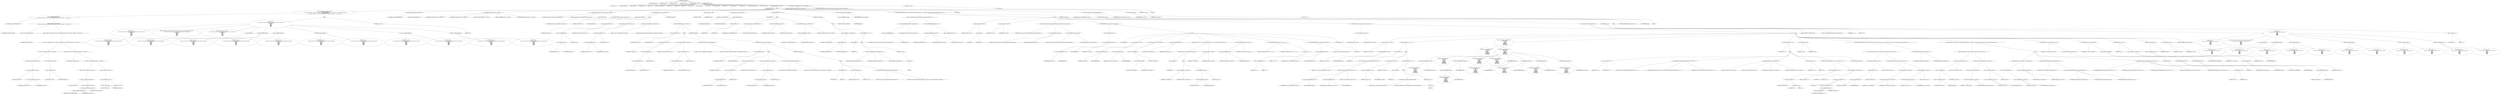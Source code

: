 digraph hostapd_notif_assoc {  
"1000119" [label = "(METHOD,hostapd_notif_assoc)" ]
"1000120" [label = "(PARAM,hostapd_data *hapd)" ]
"1000121" [label = "(PARAM,const u8 *addr)" ]
"1000122" [label = "(PARAM,const u8 *req_ies)" ]
"1000123" [label = "(PARAM,size_t req_ies_len)" ]
"1000124" [label = "(PARAM,int reassoc)" ]
"1000125" [label = "(BLOCK,,)" ]
"1000126" [label = "(LOCAL,v6: const u8 *)" ]
"1000127" [label = "(LOCAL,v7: hostapd_data *)" ]
"1000128" [label = "(LOCAL,v8: sta_info *)" ]
"1000129" [label = "(LOCAL,v9: sta_info *)" ]
"1000130" [label = "(LOCAL,v10: int)" ]
"1000131" [label = "(LOCAL,v11: wpa_state_machine *)" ]
"1000132" [label = "(LOCAL,v12: int)" ]
"1000133" [label = "(LOCAL,v13: int)" ]
"1000134" [label = "(LOCAL,v14: int)" ]
"1000135" [label = "(LOCAL,v15: int)" ]
"1000136" [label = "(LOCAL,v16: unsigned int)" ]
"1000137" [label = "(LOCAL,v17: u32)" ]
"1000138" [label = "(LOCAL,v18: wpa_event)" ]
"1000139" [label = "(LOCAL,v19: u8 *)" ]
"1000140" [label = "(LOCAL,wpa_ie_len: int)" ]
"1000141" [label = "(LOCAL,wpa_ie: u8 *)" ]
"1000142" [label = "(LOCAL,elems: ieee802_11_elems)" ]
"1000143" [label = "(LOCAL,eid: u8 [ 1080 ])" ]
"1000144" [label = "(CONTROL_STRUCTURE,if ( addr ),if ( addr ))" ]
"1000145" [label = "(IDENTIFIER,addr,if ( addr ))" ]
"1000146" [label = "(BLOCK,,)" ]
"1000147" [label = "(CONTROL_STRUCTURE,if ( is_multicast_ether_addr(addr)\n      || is_zero_ether_addr_0(addr)\n      || !(*(_DWORD *)hapd->own_addr ^ *(_DWORD *)addr | (unsigned __int16)(*(_WORD *)&hapd->own_addr[4] ^ *((_WORD *)addr + 2))) ),if ( is_multicast_ether_addr(addr)\n      || is_zero_ether_addr_0(addr)\n      || !(*(_DWORD *)hapd->own_addr ^ *(_DWORD *)addr | (unsigned __int16)(*(_WORD *)&hapd->own_addr[4] ^ *((_WORD *)addr + 2))) ))" ]
"1000148" [label = "(<operator>.logicalOr,is_multicast_ether_addr(addr)\n      || is_zero_ether_addr_0(addr)\n      || !(*(_DWORD *)hapd->own_addr ^ *(_DWORD *)addr | (unsigned __int16)(*(_WORD *)&hapd->own_addr[4] ^ *((_WORD *)addr + 2))))" ]
"1000149" [label = "(is_multicast_ether_addr,is_multicast_ether_addr(addr))" ]
"1000150" [label = "(IDENTIFIER,addr,is_multicast_ether_addr(addr))" ]
"1000151" [label = "(<operator>.logicalOr,is_zero_ether_addr_0(addr)\n      || !(*(_DWORD *)hapd->own_addr ^ *(_DWORD *)addr | (unsigned __int16)(*(_WORD *)&hapd->own_addr[4] ^ *((_WORD *)addr + 2))))" ]
"1000152" [label = "(is_zero_ether_addr_0,is_zero_ether_addr_0(addr))" ]
"1000153" [label = "(IDENTIFIER,addr,is_zero_ether_addr_0(addr))" ]
"1000154" [label = "(<operator>.logicalNot,!(*(_DWORD *)hapd->own_addr ^ *(_DWORD *)addr | (unsigned __int16)(*(_WORD *)&hapd->own_addr[4] ^ *((_WORD *)addr + 2))))" ]
"1000155" [label = "(<operator>.or,*(_DWORD *)hapd->own_addr ^ *(_DWORD *)addr | (unsigned __int16)(*(_WORD *)&hapd->own_addr[4] ^ *((_WORD *)addr + 2)))" ]
"1000156" [label = "(<operator>.or,*(_DWORD *)hapd->own_addr ^ *(_DWORD *)addr)" ]
"1000157" [label = "(<operator>.indirection,*(_DWORD *)hapd->own_addr)" ]
"1000158" [label = "(<operator>.cast,(_DWORD *)hapd->own_addr)" ]
"1000159" [label = "(UNKNOWN,_DWORD *,_DWORD *)" ]
"1000160" [label = "(<operator>.indirectFieldAccess,hapd->own_addr)" ]
"1000161" [label = "(IDENTIFIER,hapd,(_DWORD *)hapd->own_addr)" ]
"1000162" [label = "(FIELD_IDENTIFIER,own_addr,own_addr)" ]
"1000163" [label = "(<operator>.indirection,*(_DWORD *)addr)" ]
"1000164" [label = "(<operator>.cast,(_DWORD *)addr)" ]
"1000165" [label = "(UNKNOWN,_DWORD *,_DWORD *)" ]
"1000166" [label = "(IDENTIFIER,addr,(_DWORD *)addr)" ]
"1000167" [label = "(<operator>.cast,(unsigned __int16)(*(_WORD *)&hapd->own_addr[4] ^ *((_WORD *)addr + 2)))" ]
"1000168" [label = "(UNKNOWN,unsigned __int16,unsigned __int16)" ]
"1000169" [label = "(<operator>.or,*(_WORD *)&hapd->own_addr[4] ^ *((_WORD *)addr + 2))" ]
"1000170" [label = "(<operator>.indirection,*(_WORD *)&hapd->own_addr[4])" ]
"1000171" [label = "(<operator>.cast,(_WORD *)&hapd->own_addr[4])" ]
"1000172" [label = "(UNKNOWN,_WORD *,_WORD *)" ]
"1000173" [label = "(<operator>.addressOf,&hapd->own_addr[4])" ]
"1000174" [label = "(<operator>.indirectIndexAccess,hapd->own_addr[4])" ]
"1000175" [label = "(<operator>.indirectFieldAccess,hapd->own_addr)" ]
"1000176" [label = "(IDENTIFIER,hapd,(_WORD *)&hapd->own_addr[4])" ]
"1000177" [label = "(FIELD_IDENTIFIER,own_addr,own_addr)" ]
"1000178" [label = "(LITERAL,4,(_WORD *)&hapd->own_addr[4])" ]
"1000179" [label = "(<operator>.indirection,*((_WORD *)addr + 2))" ]
"1000180" [label = "(<operator>.addition,(_WORD *)addr + 2)" ]
"1000181" [label = "(<operator>.cast,(_WORD *)addr)" ]
"1000182" [label = "(UNKNOWN,_WORD *,_WORD *)" ]
"1000183" [label = "(IDENTIFIER,addr,(_WORD *)addr)" ]
"1000184" [label = "(LITERAL,2,(_WORD *)addr + 2)" ]
"1000185" [label = "(BLOCK,,)" ]
"1000186" [label = "(wpa_printf,wpa_printf(\n        2,\n        \"%s: Invalid SA=%02x:%02x:%02x:%02x:%02x:%02x in received indication - ignore this indication silently\",\n        \"hostapd_notif_assoc\",\n        *addr,\n        addr[1],\n        addr[2],\n        addr[3],\n        addr[4],\n        addr[5]))" ]
"1000187" [label = "(LITERAL,2,wpa_printf(\n        2,\n        \"%s: Invalid SA=%02x:%02x:%02x:%02x:%02x:%02x in received indication - ignore this indication silently\",\n        \"hostapd_notif_assoc\",\n        *addr,\n        addr[1],\n        addr[2],\n        addr[3],\n        addr[4],\n        addr[5]))" ]
"1000188" [label = "(LITERAL,\"%s: Invalid SA=%02x:%02x:%02x:%02x:%02x:%02x in received indication - ignore this indication silently\",wpa_printf(\n        2,\n        \"%s: Invalid SA=%02x:%02x:%02x:%02x:%02x:%02x in received indication - ignore this indication silently\",\n        \"hostapd_notif_assoc\",\n        *addr,\n        addr[1],\n        addr[2],\n        addr[3],\n        addr[4],\n        addr[5]))" ]
"1000189" [label = "(LITERAL,\"hostapd_notif_assoc\",wpa_printf(\n        2,\n        \"%s: Invalid SA=%02x:%02x:%02x:%02x:%02x:%02x in received indication - ignore this indication silently\",\n        \"hostapd_notif_assoc\",\n        *addr,\n        addr[1],\n        addr[2],\n        addr[3],\n        addr[4],\n        addr[5]))" ]
"1000190" [label = "(<operator>.indirection,*addr)" ]
"1000191" [label = "(IDENTIFIER,addr,wpa_printf(\n        2,\n        \"%s: Invalid SA=%02x:%02x:%02x:%02x:%02x:%02x in received indication - ignore this indication silently\",\n        \"hostapd_notif_assoc\",\n        *addr,\n        addr[1],\n        addr[2],\n        addr[3],\n        addr[4],\n        addr[5]))" ]
"1000192" [label = "(<operator>.indirectIndexAccess,addr[1])" ]
"1000193" [label = "(IDENTIFIER,addr,wpa_printf(\n        2,\n        \"%s: Invalid SA=%02x:%02x:%02x:%02x:%02x:%02x in received indication - ignore this indication silently\",\n        \"hostapd_notif_assoc\",\n        *addr,\n        addr[1],\n        addr[2],\n        addr[3],\n        addr[4],\n        addr[5]))" ]
"1000194" [label = "(LITERAL,1,wpa_printf(\n        2,\n        \"%s: Invalid SA=%02x:%02x:%02x:%02x:%02x:%02x in received indication - ignore this indication silently\",\n        \"hostapd_notif_assoc\",\n        *addr,\n        addr[1],\n        addr[2],\n        addr[3],\n        addr[4],\n        addr[5]))" ]
"1000195" [label = "(<operator>.indirectIndexAccess,addr[2])" ]
"1000196" [label = "(IDENTIFIER,addr,wpa_printf(\n        2,\n        \"%s: Invalid SA=%02x:%02x:%02x:%02x:%02x:%02x in received indication - ignore this indication silently\",\n        \"hostapd_notif_assoc\",\n        *addr,\n        addr[1],\n        addr[2],\n        addr[3],\n        addr[4],\n        addr[5]))" ]
"1000197" [label = "(LITERAL,2,wpa_printf(\n        2,\n        \"%s: Invalid SA=%02x:%02x:%02x:%02x:%02x:%02x in received indication - ignore this indication silently\",\n        \"hostapd_notif_assoc\",\n        *addr,\n        addr[1],\n        addr[2],\n        addr[3],\n        addr[4],\n        addr[5]))" ]
"1000198" [label = "(<operator>.indirectIndexAccess,addr[3])" ]
"1000199" [label = "(IDENTIFIER,addr,wpa_printf(\n        2,\n        \"%s: Invalid SA=%02x:%02x:%02x:%02x:%02x:%02x in received indication - ignore this indication silently\",\n        \"hostapd_notif_assoc\",\n        *addr,\n        addr[1],\n        addr[2],\n        addr[3],\n        addr[4],\n        addr[5]))" ]
"1000200" [label = "(LITERAL,3,wpa_printf(\n        2,\n        \"%s: Invalid SA=%02x:%02x:%02x:%02x:%02x:%02x in received indication - ignore this indication silently\",\n        \"hostapd_notif_assoc\",\n        *addr,\n        addr[1],\n        addr[2],\n        addr[3],\n        addr[4],\n        addr[5]))" ]
"1000201" [label = "(<operator>.indirectIndexAccess,addr[4])" ]
"1000202" [label = "(IDENTIFIER,addr,wpa_printf(\n        2,\n        \"%s: Invalid SA=%02x:%02x:%02x:%02x:%02x:%02x in received indication - ignore this indication silently\",\n        \"hostapd_notif_assoc\",\n        *addr,\n        addr[1],\n        addr[2],\n        addr[3],\n        addr[4],\n        addr[5]))" ]
"1000203" [label = "(LITERAL,4,wpa_printf(\n        2,\n        \"%s: Invalid SA=%02x:%02x:%02x:%02x:%02x:%02x in received indication - ignore this indication silently\",\n        \"hostapd_notif_assoc\",\n        *addr,\n        addr[1],\n        addr[2],\n        addr[3],\n        addr[4],\n        addr[5]))" ]
"1000204" [label = "(<operator>.indirectIndexAccess,addr[5])" ]
"1000205" [label = "(IDENTIFIER,addr,wpa_printf(\n        2,\n        \"%s: Invalid SA=%02x:%02x:%02x:%02x:%02x:%02x in received indication - ignore this indication silently\",\n        \"hostapd_notif_assoc\",\n        *addr,\n        addr[1],\n        addr[2],\n        addr[3],\n        addr[4],\n        addr[5]))" ]
"1000206" [label = "(LITERAL,5,wpa_printf(\n        2,\n        \"%s: Invalid SA=%02x:%02x:%02x:%02x:%02x:%02x in received indication - ignore this indication silently\",\n        \"hostapd_notif_assoc\",\n        *addr,\n        addr[1],\n        addr[2],\n        addr[3],\n        addr[4],\n        addr[5]))" ]
"1000207" [label = "(RETURN,return 0;,return 0;)" ]
"1000208" [label = "(LITERAL,0,return 0;)" ]
"1000209" [label = "(random_add_randomness,random_add_randomness(addr, 6u))" ]
"1000210" [label = "(IDENTIFIER,addr,random_add_randomness(addr, 6u))" ]
"1000211" [label = "(LITERAL,6u,random_add_randomness(addr, 6u))" ]
"1000212" [label = "(hostapd_logger,hostapd_logger(hapd, addr, 1u, 2, \"associated\"))" ]
"1000213" [label = "(IDENTIFIER,hapd,hostapd_logger(hapd, addr, 1u, 2, \"associated\"))" ]
"1000214" [label = "(IDENTIFIER,addr,hostapd_logger(hapd, addr, 1u, 2, \"associated\"))" ]
"1000215" [label = "(LITERAL,1u,hostapd_logger(hapd, addr, 1u, 2, \"associated\"))" ]
"1000216" [label = "(LITERAL,2,hostapd_logger(hapd, addr, 1u, 2, \"associated\"))" ]
"1000217" [label = "(LITERAL,\"associated\",hostapd_logger(hapd, addr, 1u, 2, \"associated\"))" ]
"1000218" [label = "(ieee802_11_parse_elems,ieee802_11_parse_elems(req_ies, req_ies_len, &elems, 0))" ]
"1000219" [label = "(IDENTIFIER,req_ies,ieee802_11_parse_elems(req_ies, req_ies_len, &elems, 0))" ]
"1000220" [label = "(IDENTIFIER,req_ies_len,ieee802_11_parse_elems(req_ies, req_ies_len, &elems, 0))" ]
"1000221" [label = "(<operator>.addressOf,&elems)" ]
"1000222" [label = "(IDENTIFIER,elems,ieee802_11_parse_elems(req_ies, req_ies_len, &elems, 0))" ]
"1000223" [label = "(LITERAL,0,ieee802_11_parse_elems(req_ies, req_ies_len, &elems, 0))" ]
"1000224" [label = "(CONTROL_STRUCTURE,if ( elems.wps_ie ),if ( elems.wps_ie ))" ]
"1000225" [label = "(<operator>.fieldAccess,elems.wps_ie)" ]
"1000226" [label = "(IDENTIFIER,elems,if ( elems.wps_ie ))" ]
"1000227" [label = "(FIELD_IDENTIFIER,wps_ie,wps_ie)" ]
"1000228" [label = "(BLOCK,,)" ]
"1000229" [label = "(<operator>.assignment,v6 = elems.wps_ie - 2)" ]
"1000230" [label = "(IDENTIFIER,v6,v6 = elems.wps_ie - 2)" ]
"1000231" [label = "(<operator>.subtraction,elems.wps_ie - 2)" ]
"1000232" [label = "(<operator>.fieldAccess,elems.wps_ie)" ]
"1000233" [label = "(IDENTIFIER,elems,elems.wps_ie - 2)" ]
"1000234" [label = "(FIELD_IDENTIFIER,wps_ie,wps_ie)" ]
"1000235" [label = "(LITERAL,2,elems.wps_ie - 2)" ]
"1000236" [label = "(<operator>.assignment,wpa_ie_len = elems.wps_ie_len + 2)" ]
"1000237" [label = "(IDENTIFIER,wpa_ie_len,wpa_ie_len = elems.wps_ie_len + 2)" ]
"1000238" [label = "(<operator>.addition,elems.wps_ie_len + 2)" ]
"1000239" [label = "(<operator>.fieldAccess,elems.wps_ie_len)" ]
"1000240" [label = "(IDENTIFIER,elems,elems.wps_ie_len + 2)" ]
"1000241" [label = "(FIELD_IDENTIFIER,wps_ie_len,wps_ie_len)" ]
"1000242" [label = "(LITERAL,2,elems.wps_ie_len + 2)" ]
"1000243" [label = "(wpa_printf,wpa_printf(2, \"STA included WPS IE in (Re)AssocReq\"))" ]
"1000244" [label = "(LITERAL,2,wpa_printf(2, \"STA included WPS IE in (Re)AssocReq\"))" ]
"1000245" [label = "(LITERAL,\"STA included WPS IE in (Re)AssocReq\",wpa_printf(2, \"STA included WPS IE in (Re)AssocReq\"))" ]
"1000246" [label = "(CONTROL_STRUCTURE,else,else)" ]
"1000247" [label = "(CONTROL_STRUCTURE,if ( elems.rsn_ie ),if ( elems.rsn_ie ))" ]
"1000248" [label = "(<operator>.fieldAccess,elems.rsn_ie)" ]
"1000249" [label = "(IDENTIFIER,elems,if ( elems.rsn_ie ))" ]
"1000250" [label = "(FIELD_IDENTIFIER,rsn_ie,rsn_ie)" ]
"1000251" [label = "(BLOCK,,)" ]
"1000252" [label = "(<operator>.assignment,v6 = elems.rsn_ie - 2)" ]
"1000253" [label = "(IDENTIFIER,v6,v6 = elems.rsn_ie - 2)" ]
"1000254" [label = "(<operator>.subtraction,elems.rsn_ie - 2)" ]
"1000255" [label = "(<operator>.fieldAccess,elems.rsn_ie)" ]
"1000256" [label = "(IDENTIFIER,elems,elems.rsn_ie - 2)" ]
"1000257" [label = "(FIELD_IDENTIFIER,rsn_ie,rsn_ie)" ]
"1000258" [label = "(LITERAL,2,elems.rsn_ie - 2)" ]
"1000259" [label = "(<operator>.assignment,wpa_ie_len = elems.rsn_ie_len + 2)" ]
"1000260" [label = "(IDENTIFIER,wpa_ie_len,wpa_ie_len = elems.rsn_ie_len + 2)" ]
"1000261" [label = "(<operator>.addition,elems.rsn_ie_len + 2)" ]
"1000262" [label = "(<operator>.fieldAccess,elems.rsn_ie_len)" ]
"1000263" [label = "(IDENTIFIER,elems,elems.rsn_ie_len + 2)" ]
"1000264" [label = "(FIELD_IDENTIFIER,rsn_ie_len,rsn_ie_len)" ]
"1000265" [label = "(LITERAL,2,elems.rsn_ie_len + 2)" ]
"1000266" [label = "(wpa_printf,wpa_printf(2, \"STA included RSN IE in (Re)AssocReq\"))" ]
"1000267" [label = "(LITERAL,2,wpa_printf(2, \"STA included RSN IE in (Re)AssocReq\"))" ]
"1000268" [label = "(LITERAL,\"STA included RSN IE in (Re)AssocReq\",wpa_printf(2, \"STA included RSN IE in (Re)AssocReq\"))" ]
"1000269" [label = "(CONTROL_STRUCTURE,else,else)" ]
"1000270" [label = "(CONTROL_STRUCTURE,if ( elems.wpa_ie ),if ( elems.wpa_ie ))" ]
"1000271" [label = "(<operator>.fieldAccess,elems.wpa_ie)" ]
"1000272" [label = "(IDENTIFIER,elems,if ( elems.wpa_ie ))" ]
"1000273" [label = "(FIELD_IDENTIFIER,wpa_ie,wpa_ie)" ]
"1000274" [label = "(BLOCK,,)" ]
"1000275" [label = "(<operator>.assignment,v6 = elems.wpa_ie - 2)" ]
"1000276" [label = "(IDENTIFIER,v6,v6 = elems.wpa_ie - 2)" ]
"1000277" [label = "(<operator>.subtraction,elems.wpa_ie - 2)" ]
"1000278" [label = "(<operator>.fieldAccess,elems.wpa_ie)" ]
"1000279" [label = "(IDENTIFIER,elems,elems.wpa_ie - 2)" ]
"1000280" [label = "(FIELD_IDENTIFIER,wpa_ie,wpa_ie)" ]
"1000281" [label = "(LITERAL,2,elems.wpa_ie - 2)" ]
"1000282" [label = "(<operator>.assignment,wpa_ie_len = elems.wpa_ie_len + 2)" ]
"1000283" [label = "(IDENTIFIER,wpa_ie_len,wpa_ie_len = elems.wpa_ie_len + 2)" ]
"1000284" [label = "(<operator>.addition,elems.wpa_ie_len + 2)" ]
"1000285" [label = "(<operator>.fieldAccess,elems.wpa_ie_len)" ]
"1000286" [label = "(IDENTIFIER,elems,elems.wpa_ie_len + 2)" ]
"1000287" [label = "(FIELD_IDENTIFIER,wpa_ie_len,wpa_ie_len)" ]
"1000288" [label = "(LITERAL,2,elems.wpa_ie_len + 2)" ]
"1000289" [label = "(wpa_printf,wpa_printf(2, \"STA included WPA IE in (Re)AssocReq\"))" ]
"1000290" [label = "(LITERAL,2,wpa_printf(2, \"STA included WPA IE in (Re)AssocReq\"))" ]
"1000291" [label = "(LITERAL,\"STA included WPA IE in (Re)AssocReq\",wpa_printf(2, \"STA included WPA IE in (Re)AssocReq\"))" ]
"1000292" [label = "(CONTROL_STRUCTURE,else,else)" ]
"1000293" [label = "(BLOCK,,)" ]
"1000294" [label = "(<operator>.assignment,v6 = 0)" ]
"1000295" [label = "(IDENTIFIER,v6,v6 = 0)" ]
"1000296" [label = "(LITERAL,0,v6 = 0)" ]
"1000297" [label = "(<operator>.assignment,wpa_ie_len = 0)" ]
"1000298" [label = "(IDENTIFIER,wpa_ie_len,wpa_ie_len = 0)" ]
"1000299" [label = "(LITERAL,0,wpa_ie_len = 0)" ]
"1000300" [label = "(wpa_printf,wpa_printf(2, \"STA did not include WPS/RSN/WPA IE in (Re)AssocReq\"))" ]
"1000301" [label = "(LITERAL,2,wpa_printf(2, \"STA did not include WPS/RSN/WPA IE in (Re)AssocReq\"))" ]
"1000302" [label = "(LITERAL,\"STA did not include WPS/RSN/WPA IE in (Re)AssocReq\",wpa_printf(2, \"STA did not include WPS/RSN/WPA IE in (Re)AssocReq\"))" ]
"1000303" [label = "(<operator>.assignment,v7 = hapd)" ]
"1000304" [label = "(IDENTIFIER,v7,v7 = hapd)" ]
"1000305" [label = "(IDENTIFIER,hapd,v7 = hapd)" ]
"1000306" [label = "(<operator>.assignment,v8 = ap_get_sta(hapd, addr))" ]
"1000307" [label = "(IDENTIFIER,v8,v8 = ap_get_sta(hapd, addr))" ]
"1000308" [label = "(ap_get_sta,ap_get_sta(hapd, addr))" ]
"1000309" [label = "(IDENTIFIER,hapd,ap_get_sta(hapd, addr))" ]
"1000310" [label = "(IDENTIFIER,addr,ap_get_sta(hapd, addr))" ]
"1000311" [label = "(CONTROL_STRUCTURE,if ( v8 ),if ( v8 ))" ]
"1000312" [label = "(IDENTIFIER,v8,if ( v8 ))" ]
"1000313" [label = "(BLOCK,,)" ]
"1000314" [label = "(<operator>.assignment,v9 = v8)" ]
"1000315" [label = "(IDENTIFIER,v9,v9 = v8)" ]
"1000316" [label = "(IDENTIFIER,v8,v9 = v8)" ]
"1000317" [label = "(ap_sta_no_session_timeout,ap_sta_no_session_timeout(hapd, v8))" ]
"1000318" [label = "(IDENTIFIER,hapd,ap_sta_no_session_timeout(hapd, v8))" ]
"1000319" [label = "(IDENTIFIER,v8,ap_sta_no_session_timeout(hapd, v8))" ]
"1000320" [label = "(accounting_sta_stop,accounting_sta_stop(hapd, v9))" ]
"1000321" [label = "(IDENTIFIER,hapd,accounting_sta_stop(hapd, v9))" ]
"1000322" [label = "(IDENTIFIER,v9,accounting_sta_stop(hapd, v9))" ]
"1000323" [label = "(<operator>.assignment,v9->timeout_next = STA_NULLFUNC)" ]
"1000324" [label = "(<operator>.indirectFieldAccess,v9->timeout_next)" ]
"1000325" [label = "(IDENTIFIER,v9,v9->timeout_next = STA_NULLFUNC)" ]
"1000326" [label = "(FIELD_IDENTIFIER,timeout_next,timeout_next)" ]
"1000327" [label = "(IDENTIFIER,STA_NULLFUNC,v9->timeout_next = STA_NULLFUNC)" ]
"1000328" [label = "(CONTROL_STRUCTURE,else,else)" ]
"1000329" [label = "(BLOCK,,)" ]
"1000330" [label = "(<operator>.assignment,v9 = ap_sta_add(hapd, addr))" ]
"1000331" [label = "(IDENTIFIER,v9,v9 = ap_sta_add(hapd, addr))" ]
"1000332" [label = "(ap_sta_add,ap_sta_add(hapd, addr))" ]
"1000333" [label = "(IDENTIFIER,hapd,ap_sta_add(hapd, addr))" ]
"1000334" [label = "(IDENTIFIER,addr,ap_sta_add(hapd, addr))" ]
"1000335" [label = "(CONTROL_STRUCTURE,if ( !v9 ),if ( !v9 ))" ]
"1000336" [label = "(<operator>.logicalNot,!v9)" ]
"1000337" [label = "(IDENTIFIER,v9,!v9)" ]
"1000338" [label = "(BLOCK,,)" ]
"1000339" [label = "(hostapd_drv_sta_disassoc,hostapd_drv_sta_disassoc(hapd, addr, 5))" ]
"1000340" [label = "(IDENTIFIER,hapd,hostapd_drv_sta_disassoc(hapd, addr, 5))" ]
"1000341" [label = "(IDENTIFIER,addr,hostapd_drv_sta_disassoc(hapd, addr, 5))" ]
"1000342" [label = "(LITERAL,5,hostapd_drv_sta_disassoc(hapd, addr, 5))" ]
"1000343" [label = "(RETURN,return -1;,return -1;)" ]
"1000344" [label = "(<operator>.minus,-1)" ]
"1000345" [label = "(LITERAL,1,-1)" ]
"1000346" [label = "(<operators>.assignmentAnd,v9->flags &= 0xFFFECFFF)" ]
"1000347" [label = "(<operator>.indirectFieldAccess,v9->flags)" ]
"1000348" [label = "(IDENTIFIER,v9,v9->flags &= 0xFFFECFFF)" ]
"1000349" [label = "(FIELD_IDENTIFIER,flags,flags)" ]
"1000350" [label = "(LITERAL,0xFFFECFFF,v9->flags &= 0xFFFECFFF)" ]
"1000351" [label = "(CONTROL_STRUCTURE,if ( hapd->iface->drv_max_acl_mac_addrs || hostapd_check_acl(hapd, addr, 0) == 1 ),if ( hapd->iface->drv_max_acl_mac_addrs || hostapd_check_acl(hapd, addr, 0) == 1 ))" ]
"1000352" [label = "(<operator>.logicalOr,hapd->iface->drv_max_acl_mac_addrs || hostapd_check_acl(hapd, addr, 0) == 1)" ]
"1000353" [label = "(<operator>.indirectFieldAccess,hapd->iface->drv_max_acl_mac_addrs)" ]
"1000354" [label = "(<operator>.indirectFieldAccess,hapd->iface)" ]
"1000355" [label = "(IDENTIFIER,hapd,hapd->iface->drv_max_acl_mac_addrs || hostapd_check_acl(hapd, addr, 0) == 1)" ]
"1000356" [label = "(FIELD_IDENTIFIER,iface,iface)" ]
"1000357" [label = "(FIELD_IDENTIFIER,drv_max_acl_mac_addrs,drv_max_acl_mac_addrs)" ]
"1000358" [label = "(<operator>.equals,hostapd_check_acl(hapd, addr, 0) == 1)" ]
"1000359" [label = "(hostapd_check_acl,hostapd_check_acl(hapd, addr, 0))" ]
"1000360" [label = "(IDENTIFIER,hapd,hostapd_check_acl(hapd, addr, 0))" ]
"1000361" [label = "(IDENTIFIER,addr,hostapd_check_acl(hapd, addr, 0))" ]
"1000362" [label = "(LITERAL,0,hostapd_check_acl(hapd, addr, 0))" ]
"1000363" [label = "(LITERAL,1,hostapd_check_acl(hapd, addr, 0) == 1)" ]
"1000364" [label = "(BLOCK,,)" ]
"1000365" [label = "(<operator>.assignment,wpa_ie = (u8 *)v6)" ]
"1000366" [label = "(IDENTIFIER,wpa_ie,wpa_ie = (u8 *)v6)" ]
"1000367" [label = "(<operator>.cast,(u8 *)v6)" ]
"1000368" [label = "(UNKNOWN,u8 *,u8 *)" ]
"1000369" [label = "(IDENTIFIER,v6,(u8 *)v6)" ]
"1000370" [label = "(<operator>.assignment,v10 = reassoc)" ]
"1000371" [label = "(IDENTIFIER,v10,v10 = reassoc)" ]
"1000372" [label = "(IDENTIFIER,reassoc,v10 = reassoc)" ]
"1000373" [label = "(ap_copy_sta_supp_op_classes,ap_copy_sta_supp_op_classes(v9, elems.supp_op_classes, elems.supp_op_classes_len))" ]
"1000374" [label = "(IDENTIFIER,v9,ap_copy_sta_supp_op_classes(v9, elems.supp_op_classes, elems.supp_op_classes_len))" ]
"1000375" [label = "(<operator>.fieldAccess,elems.supp_op_classes)" ]
"1000376" [label = "(IDENTIFIER,elems,ap_copy_sta_supp_op_classes(v9, elems.supp_op_classes, elems.supp_op_classes_len))" ]
"1000377" [label = "(FIELD_IDENTIFIER,supp_op_classes,supp_op_classes)" ]
"1000378" [label = "(<operator>.fieldAccess,elems.supp_op_classes_len)" ]
"1000379" [label = "(IDENTIFIER,elems,ap_copy_sta_supp_op_classes(v9, elems.supp_op_classes, elems.supp_op_classes_len))" ]
"1000380" [label = "(FIELD_IDENTIFIER,supp_op_classes_len,supp_op_classes_len)" ]
"1000381" [label = "(CONTROL_STRUCTURE,if ( !hapd->conf->wpa ),if ( !hapd->conf->wpa ))" ]
"1000382" [label = "(<operator>.logicalNot,!hapd->conf->wpa)" ]
"1000383" [label = "(<operator>.indirectFieldAccess,hapd->conf->wpa)" ]
"1000384" [label = "(<operator>.indirectFieldAccess,hapd->conf)" ]
"1000385" [label = "(IDENTIFIER,hapd,!hapd->conf->wpa)" ]
"1000386" [label = "(FIELD_IDENTIFIER,conf,conf)" ]
"1000387" [label = "(FIELD_IDENTIFIER,wpa,wpa)" ]
"1000388" [label = "(BLOCK,,)" ]
"1000389" [label = "(JUMP_TARGET,LABEL_43)" ]
"1000390" [label = "(<operator>.assignment,v17 = v9->flags)" ]
"1000391" [label = "(IDENTIFIER,v17,v17 = v9->flags)" ]
"1000392" [label = "(<operator>.indirectFieldAccess,v9->flags)" ]
"1000393" [label = "(IDENTIFIER,v9,v17 = v9->flags)" ]
"1000394" [label = "(FIELD_IDENTIFIER,flags,flags)" ]
"1000395" [label = "(<operator>.assignment,v9->flags = v17 & 0xFFF7FFFC | 3)" ]
"1000396" [label = "(<operator>.indirectFieldAccess,v9->flags)" ]
"1000397" [label = "(IDENTIFIER,v9,v9->flags = v17 & 0xFFF7FFFC | 3)" ]
"1000398" [label = "(FIELD_IDENTIFIER,flags,flags)" ]
"1000399" [label = "(<operator>.or,v17 & 0xFFF7FFFC | 3)" ]
"1000400" [label = "(<operator>.and,v17 & 0xFFF7FFFC)" ]
"1000401" [label = "(IDENTIFIER,v17,v17 & 0xFFF7FFFC)" ]
"1000402" [label = "(LITERAL,0xFFF7FFFC,v17 & 0xFFF7FFFC)" ]
"1000403" [label = "(LITERAL,3,v17 & 0xFFF7FFFC | 3)" ]
"1000404" [label = "(hostapd_set_sta_flags,hostapd_set_sta_flags(v7, v9))" ]
"1000405" [label = "(IDENTIFIER,v7,hostapd_set_sta_flags(v7, v9))" ]
"1000406" [label = "(IDENTIFIER,v9,hostapd_set_sta_flags(v7, v9))" ]
"1000407" [label = "(CONTROL_STRUCTURE,if ( !v10 || (v18 = WPA_ASSOC_FT, v9->auth_alg != 2) ),if ( !v10 || (v18 = WPA_ASSOC_FT, v9->auth_alg != 2) ))" ]
"1000408" [label = "(<operator>.logicalOr,!v10 || (v18 = WPA_ASSOC_FT, v9->auth_alg != 2))" ]
"1000409" [label = "(<operator>.logicalNot,!v10)" ]
"1000410" [label = "(IDENTIFIER,v10,!v10)" ]
"1000411" [label = "(BLOCK,,)" ]
"1000412" [label = "(<operator>.assignment,v18 = WPA_ASSOC_FT)" ]
"1000413" [label = "(IDENTIFIER,v18,v18 = WPA_ASSOC_FT)" ]
"1000414" [label = "(IDENTIFIER,WPA_ASSOC_FT,v18 = WPA_ASSOC_FT)" ]
"1000415" [label = "(<operator>.notEquals,v9->auth_alg != 2)" ]
"1000416" [label = "(<operator>.indirectFieldAccess,v9->auth_alg)" ]
"1000417" [label = "(IDENTIFIER,v9,v9->auth_alg != 2)" ]
"1000418" [label = "(FIELD_IDENTIFIER,auth_alg,auth_alg)" ]
"1000419" [label = "(LITERAL,2,v9->auth_alg != 2)" ]
"1000420" [label = "(<operator>.assignment,v18 = WPA_ASSOC)" ]
"1000421" [label = "(IDENTIFIER,v18,v18 = WPA_ASSOC)" ]
"1000422" [label = "(IDENTIFIER,WPA_ASSOC,v18 = WPA_ASSOC)" ]
"1000423" [label = "(wpa_auth_sm_event,wpa_auth_sm_event(v9->wpa_sm, v18))" ]
"1000424" [label = "(<operator>.indirectFieldAccess,v9->wpa_sm)" ]
"1000425" [label = "(IDENTIFIER,v9,wpa_auth_sm_event(v9->wpa_sm, v18))" ]
"1000426" [label = "(FIELD_IDENTIFIER,wpa_sm,wpa_sm)" ]
"1000427" [label = "(IDENTIFIER,v18,wpa_auth_sm_event(v9->wpa_sm, v18))" ]
"1000428" [label = "(hostapd_new_assoc_sta,hostapd_new_assoc_sta(v7, v9, (v17 >> 1) & 1))" ]
"1000429" [label = "(IDENTIFIER,v7,hostapd_new_assoc_sta(v7, v9, (v17 >> 1) & 1))" ]
"1000430" [label = "(IDENTIFIER,v9,hostapd_new_assoc_sta(v7, v9, (v17 >> 1) & 1))" ]
"1000431" [label = "(<operator>.and,(v17 >> 1) & 1)" ]
"1000432" [label = "(<operator>.arithmeticShiftRight,v17 >> 1)" ]
"1000433" [label = "(IDENTIFIER,v17,v17 >> 1)" ]
"1000434" [label = "(LITERAL,1,v17 >> 1)" ]
"1000435" [label = "(LITERAL,1,(v17 >> 1) & 1)" ]
"1000436" [label = "(ieee802_1x_notify_port_enabled,ieee802_1x_notify_port_enabled(v9->eapol_sm, 1))" ]
"1000437" [label = "(<operator>.indirectFieldAccess,v9->eapol_sm)" ]
"1000438" [label = "(IDENTIFIER,v9,ieee802_1x_notify_port_enabled(v9->eapol_sm, 1))" ]
"1000439" [label = "(FIELD_IDENTIFIER,eapol_sm,eapol_sm)" ]
"1000440" [label = "(LITERAL,1,ieee802_1x_notify_port_enabled(v9->eapol_sm, 1))" ]
"1000441" [label = "(RETURN,return 0;,return 0;)" ]
"1000442" [label = "(LITERAL,0,return 0;)" ]
"1000443" [label = "(CONTROL_STRUCTURE,if ( wpa_ie && wpa_ie_len ),if ( wpa_ie && wpa_ie_len ))" ]
"1000444" [label = "(<operator>.logicalAnd,wpa_ie && wpa_ie_len)" ]
"1000445" [label = "(IDENTIFIER,wpa_ie,wpa_ie && wpa_ie_len)" ]
"1000446" [label = "(IDENTIFIER,wpa_ie_len,wpa_ie && wpa_ie_len)" ]
"1000447" [label = "(BLOCK,,)" ]
"1000448" [label = "(<operator>.assignment,v11 = v9->wpa_sm)" ]
"1000449" [label = "(IDENTIFIER,v11,v11 = v9->wpa_sm)" ]
"1000450" [label = "(<operator>.indirectFieldAccess,v9->wpa_sm)" ]
"1000451" [label = "(IDENTIFIER,v9,v11 = v9->wpa_sm)" ]
"1000452" [label = "(FIELD_IDENTIFIER,wpa_sm,wpa_sm)" ]
"1000453" [label = "(CONTROL_STRUCTURE,if ( !v11 ),if ( !v11 ))" ]
"1000454" [label = "(<operator>.logicalNot,!v11)" ]
"1000455" [label = "(IDENTIFIER,v11,!v11)" ]
"1000456" [label = "(BLOCK,,)" ]
"1000457" [label = "(<operator>.assignment,v11 = wpa_auth_sta_init(hapd->wpa_auth, v9->addr, 0))" ]
"1000458" [label = "(IDENTIFIER,v11,v11 = wpa_auth_sta_init(hapd->wpa_auth, v9->addr, 0))" ]
"1000459" [label = "(wpa_auth_sta_init,wpa_auth_sta_init(hapd->wpa_auth, v9->addr, 0))" ]
"1000460" [label = "(<operator>.indirectFieldAccess,hapd->wpa_auth)" ]
"1000461" [label = "(IDENTIFIER,hapd,wpa_auth_sta_init(hapd->wpa_auth, v9->addr, 0))" ]
"1000462" [label = "(FIELD_IDENTIFIER,wpa_auth,wpa_auth)" ]
"1000463" [label = "(<operator>.indirectFieldAccess,v9->addr)" ]
"1000464" [label = "(IDENTIFIER,v9,wpa_auth_sta_init(hapd->wpa_auth, v9->addr, 0))" ]
"1000465" [label = "(FIELD_IDENTIFIER,addr,addr)" ]
"1000466" [label = "(LITERAL,0,wpa_auth_sta_init(hapd->wpa_auth, v9->addr, 0))" ]
"1000467" [label = "(<operator>.assignment,v9->wpa_sm = v11)" ]
"1000468" [label = "(<operator>.indirectFieldAccess,v9->wpa_sm)" ]
"1000469" [label = "(IDENTIFIER,v9,v9->wpa_sm = v11)" ]
"1000470" [label = "(FIELD_IDENTIFIER,wpa_sm,wpa_sm)" ]
"1000471" [label = "(IDENTIFIER,v11,v9->wpa_sm = v11)" ]
"1000472" [label = "(CONTROL_STRUCTURE,if ( !v11 ),if ( !v11 ))" ]
"1000473" [label = "(<operator>.logicalNot,!v11)" ]
"1000474" [label = "(IDENTIFIER,v11,!v11)" ]
"1000475" [label = "(BLOCK,,)" ]
"1000476" [label = "(wpa_printf,wpa_printf(5, \"Failed to initialize WPA state machine\"))" ]
"1000477" [label = "(LITERAL,5,wpa_printf(5, \"Failed to initialize WPA state machine\"))" ]
"1000478" [label = "(LITERAL,\"Failed to initialize WPA state machine\",wpa_printf(5, \"Failed to initialize WPA state machine\"))" ]
"1000479" [label = "(RETURN,return -1;,return -1;)" ]
"1000480" [label = "(<operator>.minus,-1)" ]
"1000481" [label = "(LITERAL,1,-1)" ]
"1000482" [label = "(<operator>.assignment,v12 = wpa_validate_wpa_ie(\n                hapd->wpa_auth,\n                v11,\n                hapd->iface->freq,\n                wpa_ie,\n                wpa_ie_len,\n                elems.mdie,\n                elems.mdie_len,\n                elems.owe_dh,\n                elems.owe_dh_len))" ]
"1000483" [label = "(IDENTIFIER,v12,v12 = wpa_validate_wpa_ie(\n                hapd->wpa_auth,\n                v11,\n                hapd->iface->freq,\n                wpa_ie,\n                wpa_ie_len,\n                elems.mdie,\n                elems.mdie_len,\n                elems.owe_dh,\n                elems.owe_dh_len))" ]
"1000484" [label = "(wpa_validate_wpa_ie,wpa_validate_wpa_ie(\n                hapd->wpa_auth,\n                v11,\n                hapd->iface->freq,\n                wpa_ie,\n                wpa_ie_len,\n                elems.mdie,\n                elems.mdie_len,\n                elems.owe_dh,\n                elems.owe_dh_len))" ]
"1000485" [label = "(<operator>.indirectFieldAccess,hapd->wpa_auth)" ]
"1000486" [label = "(IDENTIFIER,hapd,wpa_validate_wpa_ie(\n                hapd->wpa_auth,\n                v11,\n                hapd->iface->freq,\n                wpa_ie,\n                wpa_ie_len,\n                elems.mdie,\n                elems.mdie_len,\n                elems.owe_dh,\n                elems.owe_dh_len))" ]
"1000487" [label = "(FIELD_IDENTIFIER,wpa_auth,wpa_auth)" ]
"1000488" [label = "(IDENTIFIER,v11,wpa_validate_wpa_ie(\n                hapd->wpa_auth,\n                v11,\n                hapd->iface->freq,\n                wpa_ie,\n                wpa_ie_len,\n                elems.mdie,\n                elems.mdie_len,\n                elems.owe_dh,\n                elems.owe_dh_len))" ]
"1000489" [label = "(<operator>.indirectFieldAccess,hapd->iface->freq)" ]
"1000490" [label = "(<operator>.indirectFieldAccess,hapd->iface)" ]
"1000491" [label = "(IDENTIFIER,hapd,wpa_validate_wpa_ie(\n                hapd->wpa_auth,\n                v11,\n                hapd->iface->freq,\n                wpa_ie,\n                wpa_ie_len,\n                elems.mdie,\n                elems.mdie_len,\n                elems.owe_dh,\n                elems.owe_dh_len))" ]
"1000492" [label = "(FIELD_IDENTIFIER,iface,iface)" ]
"1000493" [label = "(FIELD_IDENTIFIER,freq,freq)" ]
"1000494" [label = "(IDENTIFIER,wpa_ie,wpa_validate_wpa_ie(\n                hapd->wpa_auth,\n                v11,\n                hapd->iface->freq,\n                wpa_ie,\n                wpa_ie_len,\n                elems.mdie,\n                elems.mdie_len,\n                elems.owe_dh,\n                elems.owe_dh_len))" ]
"1000495" [label = "(IDENTIFIER,wpa_ie_len,wpa_validate_wpa_ie(\n                hapd->wpa_auth,\n                v11,\n                hapd->iface->freq,\n                wpa_ie,\n                wpa_ie_len,\n                elems.mdie,\n                elems.mdie_len,\n                elems.owe_dh,\n                elems.owe_dh_len))" ]
"1000496" [label = "(<operator>.fieldAccess,elems.mdie)" ]
"1000497" [label = "(IDENTIFIER,elems,wpa_validate_wpa_ie(\n                hapd->wpa_auth,\n                v11,\n                hapd->iface->freq,\n                wpa_ie,\n                wpa_ie_len,\n                elems.mdie,\n                elems.mdie_len,\n                elems.owe_dh,\n                elems.owe_dh_len))" ]
"1000498" [label = "(FIELD_IDENTIFIER,mdie,mdie)" ]
"1000499" [label = "(<operator>.fieldAccess,elems.mdie_len)" ]
"1000500" [label = "(IDENTIFIER,elems,wpa_validate_wpa_ie(\n                hapd->wpa_auth,\n                v11,\n                hapd->iface->freq,\n                wpa_ie,\n                wpa_ie_len,\n                elems.mdie,\n                elems.mdie_len,\n                elems.owe_dh,\n                elems.owe_dh_len))" ]
"1000501" [label = "(FIELD_IDENTIFIER,mdie_len,mdie_len)" ]
"1000502" [label = "(<operator>.fieldAccess,elems.owe_dh)" ]
"1000503" [label = "(IDENTIFIER,elems,wpa_validate_wpa_ie(\n                hapd->wpa_auth,\n                v11,\n                hapd->iface->freq,\n                wpa_ie,\n                wpa_ie_len,\n                elems.mdie,\n                elems.mdie_len,\n                elems.owe_dh,\n                elems.owe_dh_len))" ]
"1000504" [label = "(FIELD_IDENTIFIER,owe_dh,owe_dh)" ]
"1000505" [label = "(<operator>.fieldAccess,elems.owe_dh_len)" ]
"1000506" [label = "(IDENTIFIER,elems,wpa_validate_wpa_ie(\n                hapd->wpa_auth,\n                v11,\n                hapd->iface->freq,\n                wpa_ie,\n                wpa_ie_len,\n                elems.mdie,\n                elems.mdie_len,\n                elems.owe_dh,\n                elems.owe_dh_len))" ]
"1000507" [label = "(FIELD_IDENTIFIER,owe_dh_len,owe_dh_len)" ]
"1000508" [label = "(CONTROL_STRUCTURE,if ( v12 ),if ( v12 ))" ]
"1000509" [label = "(IDENTIFIER,v12,if ( v12 ))" ]
"1000510" [label = "(BLOCK,,)" ]
"1000511" [label = "(<operator>.assignment,v13 = v12)" ]
"1000512" [label = "(IDENTIFIER,v13,v13 = v12)" ]
"1000513" [label = "(IDENTIFIER,v12,v13 = v12)" ]
"1000514" [label = "(wpa_printf,wpa_printf(2, \"WPA/RSN information element rejected? (res %u)\", v12))" ]
"1000515" [label = "(LITERAL,2,wpa_printf(2, \"WPA/RSN information element rejected? (res %u)\", v12))" ]
"1000516" [label = "(LITERAL,\"WPA/RSN information element rejected? (res %u)\",wpa_printf(2, \"WPA/RSN information element rejected? (res %u)\", v12))" ]
"1000517" [label = "(IDENTIFIER,v12,wpa_printf(2, \"WPA/RSN information element rejected? (res %u)\", v12))" ]
"1000518" [label = "(wpa_hexdump,wpa_hexdump(2, \"IE\", wpa_ie, wpa_ie_len))" ]
"1000519" [label = "(LITERAL,2,wpa_hexdump(2, \"IE\", wpa_ie, wpa_ie_len))" ]
"1000520" [label = "(LITERAL,\"IE\",wpa_hexdump(2, \"IE\", wpa_ie, wpa_ie_len))" ]
"1000521" [label = "(IDENTIFIER,wpa_ie,wpa_hexdump(2, \"IE\", wpa_ie, wpa_ie_len))" ]
"1000522" [label = "(IDENTIFIER,wpa_ie_len,wpa_hexdump(2, \"IE\", wpa_ie, wpa_ie_len))" ]
"1000523" [label = "(<operator>.assignment,v14 = 13)" ]
"1000524" [label = "(IDENTIFIER,v14,v14 = 13)" ]
"1000525" [label = "(LITERAL,13,v14 = 13)" ]
"1000526" [label = "(CONTROL_STRUCTURE,if ( (unsigned int)(v13 - 2) < 7 ),if ( (unsigned int)(v13 - 2) < 7 ))" ]
"1000527" [label = "(<operator>.lessThan,(unsigned int)(v13 - 2) < 7)" ]
"1000528" [label = "(<operator>.cast,(unsigned int)(v13 - 2))" ]
"1000529" [label = "(UNKNOWN,unsigned int,unsigned int)" ]
"1000530" [label = "(<operator>.subtraction,v13 - 2)" ]
"1000531" [label = "(IDENTIFIER,v13,v13 - 2)" ]
"1000532" [label = "(LITERAL,2,v13 - 2)" ]
"1000533" [label = "(LITERAL,7,(unsigned int)(v13 - 2) < 7)" ]
"1000534" [label = "(<operator>.assignment,v14 = (int)*(&off_80C1398 + v13))" ]
"1000535" [label = "(IDENTIFIER,v14,v14 = (int)*(&off_80C1398 + v13))" ]
"1000536" [label = "(<operator>.cast,(int)*(&off_80C1398 + v13))" ]
"1000537" [label = "(UNKNOWN,int,int)" ]
"1000538" [label = "(<operator>.indirection,*(&off_80C1398 + v13))" ]
"1000539" [label = "(<operator>.addition,&off_80C1398 + v13)" ]
"1000540" [label = "(<operator>.addressOf,&off_80C1398)" ]
"1000541" [label = "(IDENTIFIER,off_80C1398,&off_80C1398 + v13)" ]
"1000542" [label = "(IDENTIFIER,v13,&off_80C1398 + v13)" ]
"1000543" [label = "(CONTROL_STRUCTURE,goto fail;,goto fail;)" ]
"1000544" [label = "(<operator>.assignment,v7 = hapd)" ]
"1000545" [label = "(IDENTIFIER,v7,v7 = hapd)" ]
"1000546" [label = "(IDENTIFIER,hapd,v7 = hapd)" ]
"1000547" [label = "(CONTROL_STRUCTURE,if ( (v9->flags & 0x402) == 1026 && !v9->sa_query_timed_out && v9->sa_query_count > 0 ),if ( (v9->flags & 0x402) == 1026 && !v9->sa_query_timed_out && v9->sa_query_count > 0 ))" ]
"1000548" [label = "(<operator>.logicalAnd,(v9->flags & 0x402) == 1026 && !v9->sa_query_timed_out && v9->sa_query_count > 0)" ]
"1000549" [label = "(<operator>.equals,(v9->flags & 0x402) == 1026)" ]
"1000550" [label = "(<operator>.and,v9->flags & 0x402)" ]
"1000551" [label = "(<operator>.indirectFieldAccess,v9->flags)" ]
"1000552" [label = "(IDENTIFIER,v9,v9->flags & 0x402)" ]
"1000553" [label = "(FIELD_IDENTIFIER,flags,flags)" ]
"1000554" [label = "(LITERAL,0x402,v9->flags & 0x402)" ]
"1000555" [label = "(LITERAL,1026,(v9->flags & 0x402) == 1026)" ]
"1000556" [label = "(<operator>.logicalAnd,!v9->sa_query_timed_out && v9->sa_query_count > 0)" ]
"1000557" [label = "(<operator>.logicalNot,!v9->sa_query_timed_out)" ]
"1000558" [label = "(<operator>.indirectFieldAccess,v9->sa_query_timed_out)" ]
"1000559" [label = "(IDENTIFIER,v9,!v9->sa_query_timed_out)" ]
"1000560" [label = "(FIELD_IDENTIFIER,sa_query_timed_out,sa_query_timed_out)" ]
"1000561" [label = "(<operator>.greaterThan,v9->sa_query_count > 0)" ]
"1000562" [label = "(<operator>.indirectFieldAccess,v9->sa_query_count)" ]
"1000563" [label = "(IDENTIFIER,v9,v9->sa_query_count > 0)" ]
"1000564" [label = "(FIELD_IDENTIFIER,sa_query_count,sa_query_count)" ]
"1000565" [label = "(LITERAL,0,v9->sa_query_count > 0)" ]
"1000566" [label = "(ap_check_sa_query_timeout,ap_check_sa_query_timeout(hapd, v9))" ]
"1000567" [label = "(IDENTIFIER,hapd,ap_check_sa_query_timeout(hapd, v9))" ]
"1000568" [label = "(IDENTIFIER,v9,ap_check_sa_query_timeout(hapd, v9))" ]
"1000569" [label = "(CONTROL_STRUCTURE,if ( (v9->flags & 0x402) == 1026 && !v9->sa_query_timed_out && v9->auth_alg != 2 ),if ( (v9->flags & 0x402) == 1026 && !v9->sa_query_timed_out && v9->auth_alg != 2 ))" ]
"1000570" [label = "(<operator>.logicalAnd,(v9->flags & 0x402) == 1026 && !v9->sa_query_timed_out && v9->auth_alg != 2)" ]
"1000571" [label = "(<operator>.equals,(v9->flags & 0x402) == 1026)" ]
"1000572" [label = "(<operator>.and,v9->flags & 0x402)" ]
"1000573" [label = "(<operator>.indirectFieldAccess,v9->flags)" ]
"1000574" [label = "(IDENTIFIER,v9,v9->flags & 0x402)" ]
"1000575" [label = "(FIELD_IDENTIFIER,flags,flags)" ]
"1000576" [label = "(LITERAL,0x402,v9->flags & 0x402)" ]
"1000577" [label = "(LITERAL,1026,(v9->flags & 0x402) == 1026)" ]
"1000578" [label = "(<operator>.logicalAnd,!v9->sa_query_timed_out && v9->auth_alg != 2)" ]
"1000579" [label = "(<operator>.logicalNot,!v9->sa_query_timed_out)" ]
"1000580" [label = "(<operator>.indirectFieldAccess,v9->sa_query_timed_out)" ]
"1000581" [label = "(IDENTIFIER,v9,!v9->sa_query_timed_out)" ]
"1000582" [label = "(FIELD_IDENTIFIER,sa_query_timed_out,sa_query_timed_out)" ]
"1000583" [label = "(<operator>.notEquals,v9->auth_alg != 2)" ]
"1000584" [label = "(<operator>.indirectFieldAccess,v9->auth_alg)" ]
"1000585" [label = "(IDENTIFIER,v9,v9->auth_alg != 2)" ]
"1000586" [label = "(FIELD_IDENTIFIER,auth_alg,auth_alg)" ]
"1000587" [label = "(LITERAL,2,v9->auth_alg != 2)" ]
"1000588" [label = "(BLOCK,,)" ]
"1000589" [label = "(CONTROL_STRUCTURE,if ( !v9->sa_query_count ),if ( !v9->sa_query_count ))" ]
"1000590" [label = "(<operator>.logicalNot,!v9->sa_query_count)" ]
"1000591" [label = "(<operator>.indirectFieldAccess,v9->sa_query_count)" ]
"1000592" [label = "(IDENTIFIER,v9,!v9->sa_query_count)" ]
"1000593" [label = "(FIELD_IDENTIFIER,sa_query_count,sa_query_count)" ]
"1000594" [label = "(ap_sta_start_sa_query,ap_sta_start_sa_query(hapd, v9))" ]
"1000595" [label = "(IDENTIFIER,hapd,ap_sta_start_sa_query(hapd, v9))" ]
"1000596" [label = "(IDENTIFIER,v9,ap_sta_start_sa_query(hapd, v9))" ]
"1000597" [label = "(<operator>.assignment,v19 = hostapd_eid_assoc_comeback_time(hapd, v9, eid))" ]
"1000598" [label = "(IDENTIFIER,v19,v19 = hostapd_eid_assoc_comeback_time(hapd, v9, eid))" ]
"1000599" [label = "(hostapd_eid_assoc_comeback_time,hostapd_eid_assoc_comeback_time(hapd, v9, eid))" ]
"1000600" [label = "(IDENTIFIER,hapd,hostapd_eid_assoc_comeback_time(hapd, v9, eid))" ]
"1000601" [label = "(IDENTIFIER,v9,hostapd_eid_assoc_comeback_time(hapd, v9, eid))" ]
"1000602" [label = "(IDENTIFIER,eid,hostapd_eid_assoc_comeback_time(hapd, v9, eid))" ]
"1000603" [label = "(hostapd_sta_assoc,hostapd_sta_assoc(hapd, addr, reassoc, 0x1Eu, eid, v19 - eid))" ]
"1000604" [label = "(IDENTIFIER,hapd,hostapd_sta_assoc(hapd, addr, reassoc, 0x1Eu, eid, v19 - eid))" ]
"1000605" [label = "(IDENTIFIER,addr,hostapd_sta_assoc(hapd, addr, reassoc, 0x1Eu, eid, v19 - eid))" ]
"1000606" [label = "(IDENTIFIER,reassoc,hostapd_sta_assoc(hapd, addr, reassoc, 0x1Eu, eid, v19 - eid))" ]
"1000607" [label = "(LITERAL,0x1Eu,hostapd_sta_assoc(hapd, addr, reassoc, 0x1Eu, eid, v19 - eid))" ]
"1000608" [label = "(IDENTIFIER,eid,hostapd_sta_assoc(hapd, addr, reassoc, 0x1Eu, eid, v19 - eid))" ]
"1000609" [label = "(<operator>.subtraction,v19 - eid)" ]
"1000610" [label = "(IDENTIFIER,v19,v19 - eid)" ]
"1000611" [label = "(IDENTIFIER,eid,v19 - eid)" ]
"1000612" [label = "(RETURN,return 0;,return 0;)" ]
"1000613" [label = "(LITERAL,0,return 0;)" ]
"1000614" [label = "(<operator>.assignment,v15 = wpa_auth_uses_mfp(v9->wpa_sm))" ]
"1000615" [label = "(IDENTIFIER,v15,v15 = wpa_auth_uses_mfp(v9->wpa_sm))" ]
"1000616" [label = "(wpa_auth_uses_mfp,wpa_auth_uses_mfp(v9->wpa_sm))" ]
"1000617" [label = "(<operator>.indirectFieldAccess,v9->wpa_sm)" ]
"1000618" [label = "(IDENTIFIER,v9,wpa_auth_uses_mfp(v9->wpa_sm))" ]
"1000619" [label = "(FIELD_IDENTIFIER,wpa_sm,wpa_sm)" ]
"1000620" [label = "(<operator>.assignment,v16 = v9->flags & 0xFFFFFBFF)" ]
"1000621" [label = "(IDENTIFIER,v16,v16 = v9->flags & 0xFFFFFBFF)" ]
"1000622" [label = "(<operator>.and,v9->flags & 0xFFFFFBFF)" ]
"1000623" [label = "(<operator>.indirectFieldAccess,v9->flags)" ]
"1000624" [label = "(IDENTIFIER,v9,v9->flags & 0xFFFFFBFF)" ]
"1000625" [label = "(FIELD_IDENTIFIER,flags,flags)" ]
"1000626" [label = "(LITERAL,0xFFFFFBFF,v9->flags & 0xFFFFFBFF)" ]
"1000627" [label = "(CONTROL_STRUCTURE,if ( v15 ),if ( v15 ))" ]
"1000628" [label = "(IDENTIFIER,v15,if ( v15 ))" ]
"1000629" [label = "(<operator>.assignment,v16 = v9->flags | 0x400)" ]
"1000630" [label = "(IDENTIFIER,v16,v16 = v9->flags | 0x400)" ]
"1000631" [label = "(<operator>.or,v9->flags | 0x400)" ]
"1000632" [label = "(<operator>.indirectFieldAccess,v9->flags)" ]
"1000633" [label = "(IDENTIFIER,v9,v9->flags | 0x400)" ]
"1000634" [label = "(FIELD_IDENTIFIER,flags,flags)" ]
"1000635" [label = "(LITERAL,0x400,v9->flags | 0x400)" ]
"1000636" [label = "(<operator>.assignment,v9->flags = v16)" ]
"1000637" [label = "(<operator>.indirectFieldAccess,v9->flags)" ]
"1000638" [label = "(IDENTIFIER,v9,v9->flags = v16)" ]
"1000639" [label = "(FIELD_IDENTIFIER,flags,flags)" ]
"1000640" [label = "(IDENTIFIER,v16,v9->flags = v16)" ]
"1000641" [label = "(<operator>.assignment,v10 = reassoc)" ]
"1000642" [label = "(IDENTIFIER,v10,v10 = reassoc)" ]
"1000643" [label = "(IDENTIFIER,reassoc,v10 = reassoc)" ]
"1000644" [label = "(CONTROL_STRUCTURE,goto LABEL_43;,goto LABEL_43;)" ]
"1000645" [label = "(wpa_printf,wpa_printf(2, \"No WPA/RSN IE from STA\"))" ]
"1000646" [label = "(LITERAL,2,wpa_printf(2, \"No WPA/RSN IE from STA\"))" ]
"1000647" [label = "(LITERAL,\"No WPA/RSN IE from STA\",wpa_printf(2, \"No WPA/RSN IE from STA\"))" ]
"1000648" [label = "(<operator>.assignment,v14 = 13)" ]
"1000649" [label = "(IDENTIFIER,v14,v14 = 13)" ]
"1000650" [label = "(LITERAL,13,v14 = 13)" ]
"1000651" [label = "(CONTROL_STRUCTURE,else,else)" ]
"1000652" [label = "(BLOCK,,)" ]
"1000653" [label = "(wpa_printf,wpa_printf(\n        3,\n        \"STA %02x:%02x:%02x:%02x:%02x:%02x not allowed to connect\",\n        *addr,\n        addr[1],\n        addr[2],\n        addr[3],\n        addr[4],\n        addr[5]))" ]
"1000654" [label = "(LITERAL,3,wpa_printf(\n        3,\n        \"STA %02x:%02x:%02x:%02x:%02x:%02x not allowed to connect\",\n        *addr,\n        addr[1],\n        addr[2],\n        addr[3],\n        addr[4],\n        addr[5]))" ]
"1000655" [label = "(LITERAL,\"STA %02x:%02x:%02x:%02x:%02x:%02x not allowed to connect\",wpa_printf(\n        3,\n        \"STA %02x:%02x:%02x:%02x:%02x:%02x not allowed to connect\",\n        *addr,\n        addr[1],\n        addr[2],\n        addr[3],\n        addr[4],\n        addr[5]))" ]
"1000656" [label = "(<operator>.indirection,*addr)" ]
"1000657" [label = "(IDENTIFIER,addr,wpa_printf(\n        3,\n        \"STA %02x:%02x:%02x:%02x:%02x:%02x not allowed to connect\",\n        *addr,\n        addr[1],\n        addr[2],\n        addr[3],\n        addr[4],\n        addr[5]))" ]
"1000658" [label = "(<operator>.indirectIndexAccess,addr[1])" ]
"1000659" [label = "(IDENTIFIER,addr,wpa_printf(\n        3,\n        \"STA %02x:%02x:%02x:%02x:%02x:%02x not allowed to connect\",\n        *addr,\n        addr[1],\n        addr[2],\n        addr[3],\n        addr[4],\n        addr[5]))" ]
"1000660" [label = "(LITERAL,1,wpa_printf(\n        3,\n        \"STA %02x:%02x:%02x:%02x:%02x:%02x not allowed to connect\",\n        *addr,\n        addr[1],\n        addr[2],\n        addr[3],\n        addr[4],\n        addr[5]))" ]
"1000661" [label = "(<operator>.indirectIndexAccess,addr[2])" ]
"1000662" [label = "(IDENTIFIER,addr,wpa_printf(\n        3,\n        \"STA %02x:%02x:%02x:%02x:%02x:%02x not allowed to connect\",\n        *addr,\n        addr[1],\n        addr[2],\n        addr[3],\n        addr[4],\n        addr[5]))" ]
"1000663" [label = "(LITERAL,2,wpa_printf(\n        3,\n        \"STA %02x:%02x:%02x:%02x:%02x:%02x not allowed to connect\",\n        *addr,\n        addr[1],\n        addr[2],\n        addr[3],\n        addr[4],\n        addr[5]))" ]
"1000664" [label = "(<operator>.indirectIndexAccess,addr[3])" ]
"1000665" [label = "(IDENTIFIER,addr,wpa_printf(\n        3,\n        \"STA %02x:%02x:%02x:%02x:%02x:%02x not allowed to connect\",\n        *addr,\n        addr[1],\n        addr[2],\n        addr[3],\n        addr[4],\n        addr[5]))" ]
"1000666" [label = "(LITERAL,3,wpa_printf(\n        3,\n        \"STA %02x:%02x:%02x:%02x:%02x:%02x not allowed to connect\",\n        *addr,\n        addr[1],\n        addr[2],\n        addr[3],\n        addr[4],\n        addr[5]))" ]
"1000667" [label = "(<operator>.indirectIndexAccess,addr[4])" ]
"1000668" [label = "(IDENTIFIER,addr,wpa_printf(\n        3,\n        \"STA %02x:%02x:%02x:%02x:%02x:%02x not allowed to connect\",\n        *addr,\n        addr[1],\n        addr[2],\n        addr[3],\n        addr[4],\n        addr[5]))" ]
"1000669" [label = "(LITERAL,4,wpa_printf(\n        3,\n        \"STA %02x:%02x:%02x:%02x:%02x:%02x not allowed to connect\",\n        *addr,\n        addr[1],\n        addr[2],\n        addr[3],\n        addr[4],\n        addr[5]))" ]
"1000670" [label = "(<operator>.indirectIndexAccess,addr[5])" ]
"1000671" [label = "(IDENTIFIER,addr,wpa_printf(\n        3,\n        \"STA %02x:%02x:%02x:%02x:%02x:%02x not allowed to connect\",\n        *addr,\n        addr[1],\n        addr[2],\n        addr[3],\n        addr[4],\n        addr[5]))" ]
"1000672" [label = "(LITERAL,5,wpa_printf(\n        3,\n        \"STA %02x:%02x:%02x:%02x:%02x:%02x not allowed to connect\",\n        *addr,\n        addr[1],\n        addr[2],\n        addr[3],\n        addr[4],\n        addr[5]))" ]
"1000673" [label = "(<operator>.assignment,v14 = 1)" ]
"1000674" [label = "(IDENTIFIER,v14,v14 = 1)" ]
"1000675" [label = "(LITERAL,1,v14 = 1)" ]
"1000676" [label = "(JUMP_TARGET,fail)" ]
"1000677" [label = "(hostapd_drv_sta_disassoc,hostapd_drv_sta_disassoc(hapd, v9->addr, v14))" ]
"1000678" [label = "(IDENTIFIER,hapd,hostapd_drv_sta_disassoc(hapd, v9->addr, v14))" ]
"1000679" [label = "(<operator>.indirectFieldAccess,v9->addr)" ]
"1000680" [label = "(IDENTIFIER,v9,hostapd_drv_sta_disassoc(hapd, v9->addr, v14))" ]
"1000681" [label = "(FIELD_IDENTIFIER,addr,addr)" ]
"1000682" [label = "(IDENTIFIER,v14,hostapd_drv_sta_disassoc(hapd, v9->addr, v14))" ]
"1000683" [label = "(ap_free_sta,ap_free_sta(hapd, v9))" ]
"1000684" [label = "(IDENTIFIER,hapd,ap_free_sta(hapd, v9))" ]
"1000685" [label = "(IDENTIFIER,v9,ap_free_sta(hapd, v9))" ]
"1000686" [label = "(RETURN,return -1;,return -1;)" ]
"1000687" [label = "(<operator>.minus,-1)" ]
"1000688" [label = "(LITERAL,1,-1)" ]
"1000689" [label = "(wpa_printf,wpa_printf(2, \"hostapd_notif_assoc: Skip event with no address\"))" ]
"1000690" [label = "(LITERAL,2,wpa_printf(2, \"hostapd_notif_assoc: Skip event with no address\"))" ]
"1000691" [label = "(LITERAL,\"hostapd_notif_assoc: Skip event with no address\",wpa_printf(2, \"hostapd_notif_assoc: Skip event with no address\"))" ]
"1000692" [label = "(RETURN,return -1;,return -1;)" ]
"1000693" [label = "(<operator>.minus,-1)" ]
"1000694" [label = "(LITERAL,1,-1)" ]
"1000695" [label = "(METHOD_RETURN,int __cdecl)" ]
  "1000119" -> "1000120" 
  "1000119" -> "1000121" 
  "1000119" -> "1000122" 
  "1000119" -> "1000123" 
  "1000119" -> "1000124" 
  "1000119" -> "1000125" 
  "1000119" -> "1000695" 
  "1000125" -> "1000126" 
  "1000125" -> "1000127" 
  "1000125" -> "1000128" 
  "1000125" -> "1000129" 
  "1000125" -> "1000130" 
  "1000125" -> "1000131" 
  "1000125" -> "1000132" 
  "1000125" -> "1000133" 
  "1000125" -> "1000134" 
  "1000125" -> "1000135" 
  "1000125" -> "1000136" 
  "1000125" -> "1000137" 
  "1000125" -> "1000138" 
  "1000125" -> "1000139" 
  "1000125" -> "1000140" 
  "1000125" -> "1000141" 
  "1000125" -> "1000142" 
  "1000125" -> "1000143" 
  "1000125" -> "1000144" 
  "1000125" -> "1000689" 
  "1000125" -> "1000692" 
  "1000144" -> "1000145" 
  "1000144" -> "1000146" 
  "1000146" -> "1000147" 
  "1000146" -> "1000209" 
  "1000146" -> "1000212" 
  "1000146" -> "1000218" 
  "1000146" -> "1000224" 
  "1000146" -> "1000303" 
  "1000146" -> "1000306" 
  "1000146" -> "1000311" 
  "1000146" -> "1000346" 
  "1000146" -> "1000351" 
  "1000146" -> "1000676" 
  "1000146" -> "1000677" 
  "1000146" -> "1000683" 
  "1000146" -> "1000686" 
  "1000147" -> "1000148" 
  "1000147" -> "1000185" 
  "1000148" -> "1000149" 
  "1000148" -> "1000151" 
  "1000149" -> "1000150" 
  "1000151" -> "1000152" 
  "1000151" -> "1000154" 
  "1000152" -> "1000153" 
  "1000154" -> "1000155" 
  "1000155" -> "1000156" 
  "1000155" -> "1000167" 
  "1000156" -> "1000157" 
  "1000156" -> "1000163" 
  "1000157" -> "1000158" 
  "1000158" -> "1000159" 
  "1000158" -> "1000160" 
  "1000160" -> "1000161" 
  "1000160" -> "1000162" 
  "1000163" -> "1000164" 
  "1000164" -> "1000165" 
  "1000164" -> "1000166" 
  "1000167" -> "1000168" 
  "1000167" -> "1000169" 
  "1000169" -> "1000170" 
  "1000169" -> "1000179" 
  "1000170" -> "1000171" 
  "1000171" -> "1000172" 
  "1000171" -> "1000173" 
  "1000173" -> "1000174" 
  "1000174" -> "1000175" 
  "1000174" -> "1000178" 
  "1000175" -> "1000176" 
  "1000175" -> "1000177" 
  "1000179" -> "1000180" 
  "1000180" -> "1000181" 
  "1000180" -> "1000184" 
  "1000181" -> "1000182" 
  "1000181" -> "1000183" 
  "1000185" -> "1000186" 
  "1000185" -> "1000207" 
  "1000186" -> "1000187" 
  "1000186" -> "1000188" 
  "1000186" -> "1000189" 
  "1000186" -> "1000190" 
  "1000186" -> "1000192" 
  "1000186" -> "1000195" 
  "1000186" -> "1000198" 
  "1000186" -> "1000201" 
  "1000186" -> "1000204" 
  "1000190" -> "1000191" 
  "1000192" -> "1000193" 
  "1000192" -> "1000194" 
  "1000195" -> "1000196" 
  "1000195" -> "1000197" 
  "1000198" -> "1000199" 
  "1000198" -> "1000200" 
  "1000201" -> "1000202" 
  "1000201" -> "1000203" 
  "1000204" -> "1000205" 
  "1000204" -> "1000206" 
  "1000207" -> "1000208" 
  "1000209" -> "1000210" 
  "1000209" -> "1000211" 
  "1000212" -> "1000213" 
  "1000212" -> "1000214" 
  "1000212" -> "1000215" 
  "1000212" -> "1000216" 
  "1000212" -> "1000217" 
  "1000218" -> "1000219" 
  "1000218" -> "1000220" 
  "1000218" -> "1000221" 
  "1000218" -> "1000223" 
  "1000221" -> "1000222" 
  "1000224" -> "1000225" 
  "1000224" -> "1000228" 
  "1000224" -> "1000246" 
  "1000225" -> "1000226" 
  "1000225" -> "1000227" 
  "1000228" -> "1000229" 
  "1000228" -> "1000236" 
  "1000228" -> "1000243" 
  "1000229" -> "1000230" 
  "1000229" -> "1000231" 
  "1000231" -> "1000232" 
  "1000231" -> "1000235" 
  "1000232" -> "1000233" 
  "1000232" -> "1000234" 
  "1000236" -> "1000237" 
  "1000236" -> "1000238" 
  "1000238" -> "1000239" 
  "1000238" -> "1000242" 
  "1000239" -> "1000240" 
  "1000239" -> "1000241" 
  "1000243" -> "1000244" 
  "1000243" -> "1000245" 
  "1000246" -> "1000247" 
  "1000247" -> "1000248" 
  "1000247" -> "1000251" 
  "1000247" -> "1000269" 
  "1000248" -> "1000249" 
  "1000248" -> "1000250" 
  "1000251" -> "1000252" 
  "1000251" -> "1000259" 
  "1000251" -> "1000266" 
  "1000252" -> "1000253" 
  "1000252" -> "1000254" 
  "1000254" -> "1000255" 
  "1000254" -> "1000258" 
  "1000255" -> "1000256" 
  "1000255" -> "1000257" 
  "1000259" -> "1000260" 
  "1000259" -> "1000261" 
  "1000261" -> "1000262" 
  "1000261" -> "1000265" 
  "1000262" -> "1000263" 
  "1000262" -> "1000264" 
  "1000266" -> "1000267" 
  "1000266" -> "1000268" 
  "1000269" -> "1000270" 
  "1000270" -> "1000271" 
  "1000270" -> "1000274" 
  "1000270" -> "1000292" 
  "1000271" -> "1000272" 
  "1000271" -> "1000273" 
  "1000274" -> "1000275" 
  "1000274" -> "1000282" 
  "1000274" -> "1000289" 
  "1000275" -> "1000276" 
  "1000275" -> "1000277" 
  "1000277" -> "1000278" 
  "1000277" -> "1000281" 
  "1000278" -> "1000279" 
  "1000278" -> "1000280" 
  "1000282" -> "1000283" 
  "1000282" -> "1000284" 
  "1000284" -> "1000285" 
  "1000284" -> "1000288" 
  "1000285" -> "1000286" 
  "1000285" -> "1000287" 
  "1000289" -> "1000290" 
  "1000289" -> "1000291" 
  "1000292" -> "1000293" 
  "1000293" -> "1000294" 
  "1000293" -> "1000297" 
  "1000293" -> "1000300" 
  "1000294" -> "1000295" 
  "1000294" -> "1000296" 
  "1000297" -> "1000298" 
  "1000297" -> "1000299" 
  "1000300" -> "1000301" 
  "1000300" -> "1000302" 
  "1000303" -> "1000304" 
  "1000303" -> "1000305" 
  "1000306" -> "1000307" 
  "1000306" -> "1000308" 
  "1000308" -> "1000309" 
  "1000308" -> "1000310" 
  "1000311" -> "1000312" 
  "1000311" -> "1000313" 
  "1000311" -> "1000328" 
  "1000313" -> "1000314" 
  "1000313" -> "1000317" 
  "1000313" -> "1000320" 
  "1000313" -> "1000323" 
  "1000314" -> "1000315" 
  "1000314" -> "1000316" 
  "1000317" -> "1000318" 
  "1000317" -> "1000319" 
  "1000320" -> "1000321" 
  "1000320" -> "1000322" 
  "1000323" -> "1000324" 
  "1000323" -> "1000327" 
  "1000324" -> "1000325" 
  "1000324" -> "1000326" 
  "1000328" -> "1000329" 
  "1000329" -> "1000330" 
  "1000329" -> "1000335" 
  "1000330" -> "1000331" 
  "1000330" -> "1000332" 
  "1000332" -> "1000333" 
  "1000332" -> "1000334" 
  "1000335" -> "1000336" 
  "1000335" -> "1000338" 
  "1000336" -> "1000337" 
  "1000338" -> "1000339" 
  "1000338" -> "1000343" 
  "1000339" -> "1000340" 
  "1000339" -> "1000341" 
  "1000339" -> "1000342" 
  "1000343" -> "1000344" 
  "1000344" -> "1000345" 
  "1000346" -> "1000347" 
  "1000346" -> "1000350" 
  "1000347" -> "1000348" 
  "1000347" -> "1000349" 
  "1000351" -> "1000352" 
  "1000351" -> "1000364" 
  "1000351" -> "1000651" 
  "1000352" -> "1000353" 
  "1000352" -> "1000358" 
  "1000353" -> "1000354" 
  "1000353" -> "1000357" 
  "1000354" -> "1000355" 
  "1000354" -> "1000356" 
  "1000358" -> "1000359" 
  "1000358" -> "1000363" 
  "1000359" -> "1000360" 
  "1000359" -> "1000361" 
  "1000359" -> "1000362" 
  "1000364" -> "1000365" 
  "1000364" -> "1000370" 
  "1000364" -> "1000373" 
  "1000364" -> "1000381" 
  "1000364" -> "1000443" 
  "1000364" -> "1000645" 
  "1000364" -> "1000648" 
  "1000365" -> "1000366" 
  "1000365" -> "1000367" 
  "1000367" -> "1000368" 
  "1000367" -> "1000369" 
  "1000370" -> "1000371" 
  "1000370" -> "1000372" 
  "1000373" -> "1000374" 
  "1000373" -> "1000375" 
  "1000373" -> "1000378" 
  "1000375" -> "1000376" 
  "1000375" -> "1000377" 
  "1000378" -> "1000379" 
  "1000378" -> "1000380" 
  "1000381" -> "1000382" 
  "1000381" -> "1000388" 
  "1000382" -> "1000383" 
  "1000383" -> "1000384" 
  "1000383" -> "1000387" 
  "1000384" -> "1000385" 
  "1000384" -> "1000386" 
  "1000388" -> "1000389" 
  "1000388" -> "1000390" 
  "1000388" -> "1000395" 
  "1000388" -> "1000404" 
  "1000388" -> "1000407" 
  "1000388" -> "1000423" 
  "1000388" -> "1000428" 
  "1000388" -> "1000436" 
  "1000388" -> "1000441" 
  "1000390" -> "1000391" 
  "1000390" -> "1000392" 
  "1000392" -> "1000393" 
  "1000392" -> "1000394" 
  "1000395" -> "1000396" 
  "1000395" -> "1000399" 
  "1000396" -> "1000397" 
  "1000396" -> "1000398" 
  "1000399" -> "1000400" 
  "1000399" -> "1000403" 
  "1000400" -> "1000401" 
  "1000400" -> "1000402" 
  "1000404" -> "1000405" 
  "1000404" -> "1000406" 
  "1000407" -> "1000408" 
  "1000407" -> "1000420" 
  "1000408" -> "1000409" 
  "1000408" -> "1000411" 
  "1000409" -> "1000410" 
  "1000411" -> "1000412" 
  "1000411" -> "1000415" 
  "1000412" -> "1000413" 
  "1000412" -> "1000414" 
  "1000415" -> "1000416" 
  "1000415" -> "1000419" 
  "1000416" -> "1000417" 
  "1000416" -> "1000418" 
  "1000420" -> "1000421" 
  "1000420" -> "1000422" 
  "1000423" -> "1000424" 
  "1000423" -> "1000427" 
  "1000424" -> "1000425" 
  "1000424" -> "1000426" 
  "1000428" -> "1000429" 
  "1000428" -> "1000430" 
  "1000428" -> "1000431" 
  "1000431" -> "1000432" 
  "1000431" -> "1000435" 
  "1000432" -> "1000433" 
  "1000432" -> "1000434" 
  "1000436" -> "1000437" 
  "1000436" -> "1000440" 
  "1000437" -> "1000438" 
  "1000437" -> "1000439" 
  "1000441" -> "1000442" 
  "1000443" -> "1000444" 
  "1000443" -> "1000447" 
  "1000444" -> "1000445" 
  "1000444" -> "1000446" 
  "1000447" -> "1000448" 
  "1000447" -> "1000453" 
  "1000447" -> "1000482" 
  "1000447" -> "1000508" 
  "1000447" -> "1000544" 
  "1000447" -> "1000547" 
  "1000447" -> "1000569" 
  "1000447" -> "1000614" 
  "1000447" -> "1000620" 
  "1000447" -> "1000627" 
  "1000447" -> "1000636" 
  "1000447" -> "1000641" 
  "1000447" -> "1000644" 
  "1000448" -> "1000449" 
  "1000448" -> "1000450" 
  "1000450" -> "1000451" 
  "1000450" -> "1000452" 
  "1000453" -> "1000454" 
  "1000453" -> "1000456" 
  "1000454" -> "1000455" 
  "1000456" -> "1000457" 
  "1000456" -> "1000467" 
  "1000456" -> "1000472" 
  "1000457" -> "1000458" 
  "1000457" -> "1000459" 
  "1000459" -> "1000460" 
  "1000459" -> "1000463" 
  "1000459" -> "1000466" 
  "1000460" -> "1000461" 
  "1000460" -> "1000462" 
  "1000463" -> "1000464" 
  "1000463" -> "1000465" 
  "1000467" -> "1000468" 
  "1000467" -> "1000471" 
  "1000468" -> "1000469" 
  "1000468" -> "1000470" 
  "1000472" -> "1000473" 
  "1000472" -> "1000475" 
  "1000473" -> "1000474" 
  "1000475" -> "1000476" 
  "1000475" -> "1000479" 
  "1000476" -> "1000477" 
  "1000476" -> "1000478" 
  "1000479" -> "1000480" 
  "1000480" -> "1000481" 
  "1000482" -> "1000483" 
  "1000482" -> "1000484" 
  "1000484" -> "1000485" 
  "1000484" -> "1000488" 
  "1000484" -> "1000489" 
  "1000484" -> "1000494" 
  "1000484" -> "1000495" 
  "1000484" -> "1000496" 
  "1000484" -> "1000499" 
  "1000484" -> "1000502" 
  "1000484" -> "1000505" 
  "1000485" -> "1000486" 
  "1000485" -> "1000487" 
  "1000489" -> "1000490" 
  "1000489" -> "1000493" 
  "1000490" -> "1000491" 
  "1000490" -> "1000492" 
  "1000496" -> "1000497" 
  "1000496" -> "1000498" 
  "1000499" -> "1000500" 
  "1000499" -> "1000501" 
  "1000502" -> "1000503" 
  "1000502" -> "1000504" 
  "1000505" -> "1000506" 
  "1000505" -> "1000507" 
  "1000508" -> "1000509" 
  "1000508" -> "1000510" 
  "1000510" -> "1000511" 
  "1000510" -> "1000514" 
  "1000510" -> "1000518" 
  "1000510" -> "1000523" 
  "1000510" -> "1000526" 
  "1000510" -> "1000543" 
  "1000511" -> "1000512" 
  "1000511" -> "1000513" 
  "1000514" -> "1000515" 
  "1000514" -> "1000516" 
  "1000514" -> "1000517" 
  "1000518" -> "1000519" 
  "1000518" -> "1000520" 
  "1000518" -> "1000521" 
  "1000518" -> "1000522" 
  "1000523" -> "1000524" 
  "1000523" -> "1000525" 
  "1000526" -> "1000527" 
  "1000526" -> "1000534" 
  "1000527" -> "1000528" 
  "1000527" -> "1000533" 
  "1000528" -> "1000529" 
  "1000528" -> "1000530" 
  "1000530" -> "1000531" 
  "1000530" -> "1000532" 
  "1000534" -> "1000535" 
  "1000534" -> "1000536" 
  "1000536" -> "1000537" 
  "1000536" -> "1000538" 
  "1000538" -> "1000539" 
  "1000539" -> "1000540" 
  "1000539" -> "1000542" 
  "1000540" -> "1000541" 
  "1000544" -> "1000545" 
  "1000544" -> "1000546" 
  "1000547" -> "1000548" 
  "1000547" -> "1000566" 
  "1000548" -> "1000549" 
  "1000548" -> "1000556" 
  "1000549" -> "1000550" 
  "1000549" -> "1000555" 
  "1000550" -> "1000551" 
  "1000550" -> "1000554" 
  "1000551" -> "1000552" 
  "1000551" -> "1000553" 
  "1000556" -> "1000557" 
  "1000556" -> "1000561" 
  "1000557" -> "1000558" 
  "1000558" -> "1000559" 
  "1000558" -> "1000560" 
  "1000561" -> "1000562" 
  "1000561" -> "1000565" 
  "1000562" -> "1000563" 
  "1000562" -> "1000564" 
  "1000566" -> "1000567" 
  "1000566" -> "1000568" 
  "1000569" -> "1000570" 
  "1000569" -> "1000588" 
  "1000570" -> "1000571" 
  "1000570" -> "1000578" 
  "1000571" -> "1000572" 
  "1000571" -> "1000577" 
  "1000572" -> "1000573" 
  "1000572" -> "1000576" 
  "1000573" -> "1000574" 
  "1000573" -> "1000575" 
  "1000578" -> "1000579" 
  "1000578" -> "1000583" 
  "1000579" -> "1000580" 
  "1000580" -> "1000581" 
  "1000580" -> "1000582" 
  "1000583" -> "1000584" 
  "1000583" -> "1000587" 
  "1000584" -> "1000585" 
  "1000584" -> "1000586" 
  "1000588" -> "1000589" 
  "1000588" -> "1000597" 
  "1000588" -> "1000603" 
  "1000588" -> "1000612" 
  "1000589" -> "1000590" 
  "1000589" -> "1000594" 
  "1000590" -> "1000591" 
  "1000591" -> "1000592" 
  "1000591" -> "1000593" 
  "1000594" -> "1000595" 
  "1000594" -> "1000596" 
  "1000597" -> "1000598" 
  "1000597" -> "1000599" 
  "1000599" -> "1000600" 
  "1000599" -> "1000601" 
  "1000599" -> "1000602" 
  "1000603" -> "1000604" 
  "1000603" -> "1000605" 
  "1000603" -> "1000606" 
  "1000603" -> "1000607" 
  "1000603" -> "1000608" 
  "1000603" -> "1000609" 
  "1000609" -> "1000610" 
  "1000609" -> "1000611" 
  "1000612" -> "1000613" 
  "1000614" -> "1000615" 
  "1000614" -> "1000616" 
  "1000616" -> "1000617" 
  "1000617" -> "1000618" 
  "1000617" -> "1000619" 
  "1000620" -> "1000621" 
  "1000620" -> "1000622" 
  "1000622" -> "1000623" 
  "1000622" -> "1000626" 
  "1000623" -> "1000624" 
  "1000623" -> "1000625" 
  "1000627" -> "1000628" 
  "1000627" -> "1000629" 
  "1000629" -> "1000630" 
  "1000629" -> "1000631" 
  "1000631" -> "1000632" 
  "1000631" -> "1000635" 
  "1000632" -> "1000633" 
  "1000632" -> "1000634" 
  "1000636" -> "1000637" 
  "1000636" -> "1000640" 
  "1000637" -> "1000638" 
  "1000637" -> "1000639" 
  "1000641" -> "1000642" 
  "1000641" -> "1000643" 
  "1000645" -> "1000646" 
  "1000645" -> "1000647" 
  "1000648" -> "1000649" 
  "1000648" -> "1000650" 
  "1000651" -> "1000652" 
  "1000652" -> "1000653" 
  "1000652" -> "1000673" 
  "1000653" -> "1000654" 
  "1000653" -> "1000655" 
  "1000653" -> "1000656" 
  "1000653" -> "1000658" 
  "1000653" -> "1000661" 
  "1000653" -> "1000664" 
  "1000653" -> "1000667" 
  "1000653" -> "1000670" 
  "1000656" -> "1000657" 
  "1000658" -> "1000659" 
  "1000658" -> "1000660" 
  "1000661" -> "1000662" 
  "1000661" -> "1000663" 
  "1000664" -> "1000665" 
  "1000664" -> "1000666" 
  "1000667" -> "1000668" 
  "1000667" -> "1000669" 
  "1000670" -> "1000671" 
  "1000670" -> "1000672" 
  "1000673" -> "1000674" 
  "1000673" -> "1000675" 
  "1000677" -> "1000678" 
  "1000677" -> "1000679" 
  "1000677" -> "1000682" 
  "1000679" -> "1000680" 
  "1000679" -> "1000681" 
  "1000683" -> "1000684" 
  "1000683" -> "1000685" 
  "1000686" -> "1000687" 
  "1000687" -> "1000688" 
  "1000689" -> "1000690" 
  "1000689" -> "1000691" 
  "1000692" -> "1000693" 
  "1000693" -> "1000694" 
}
